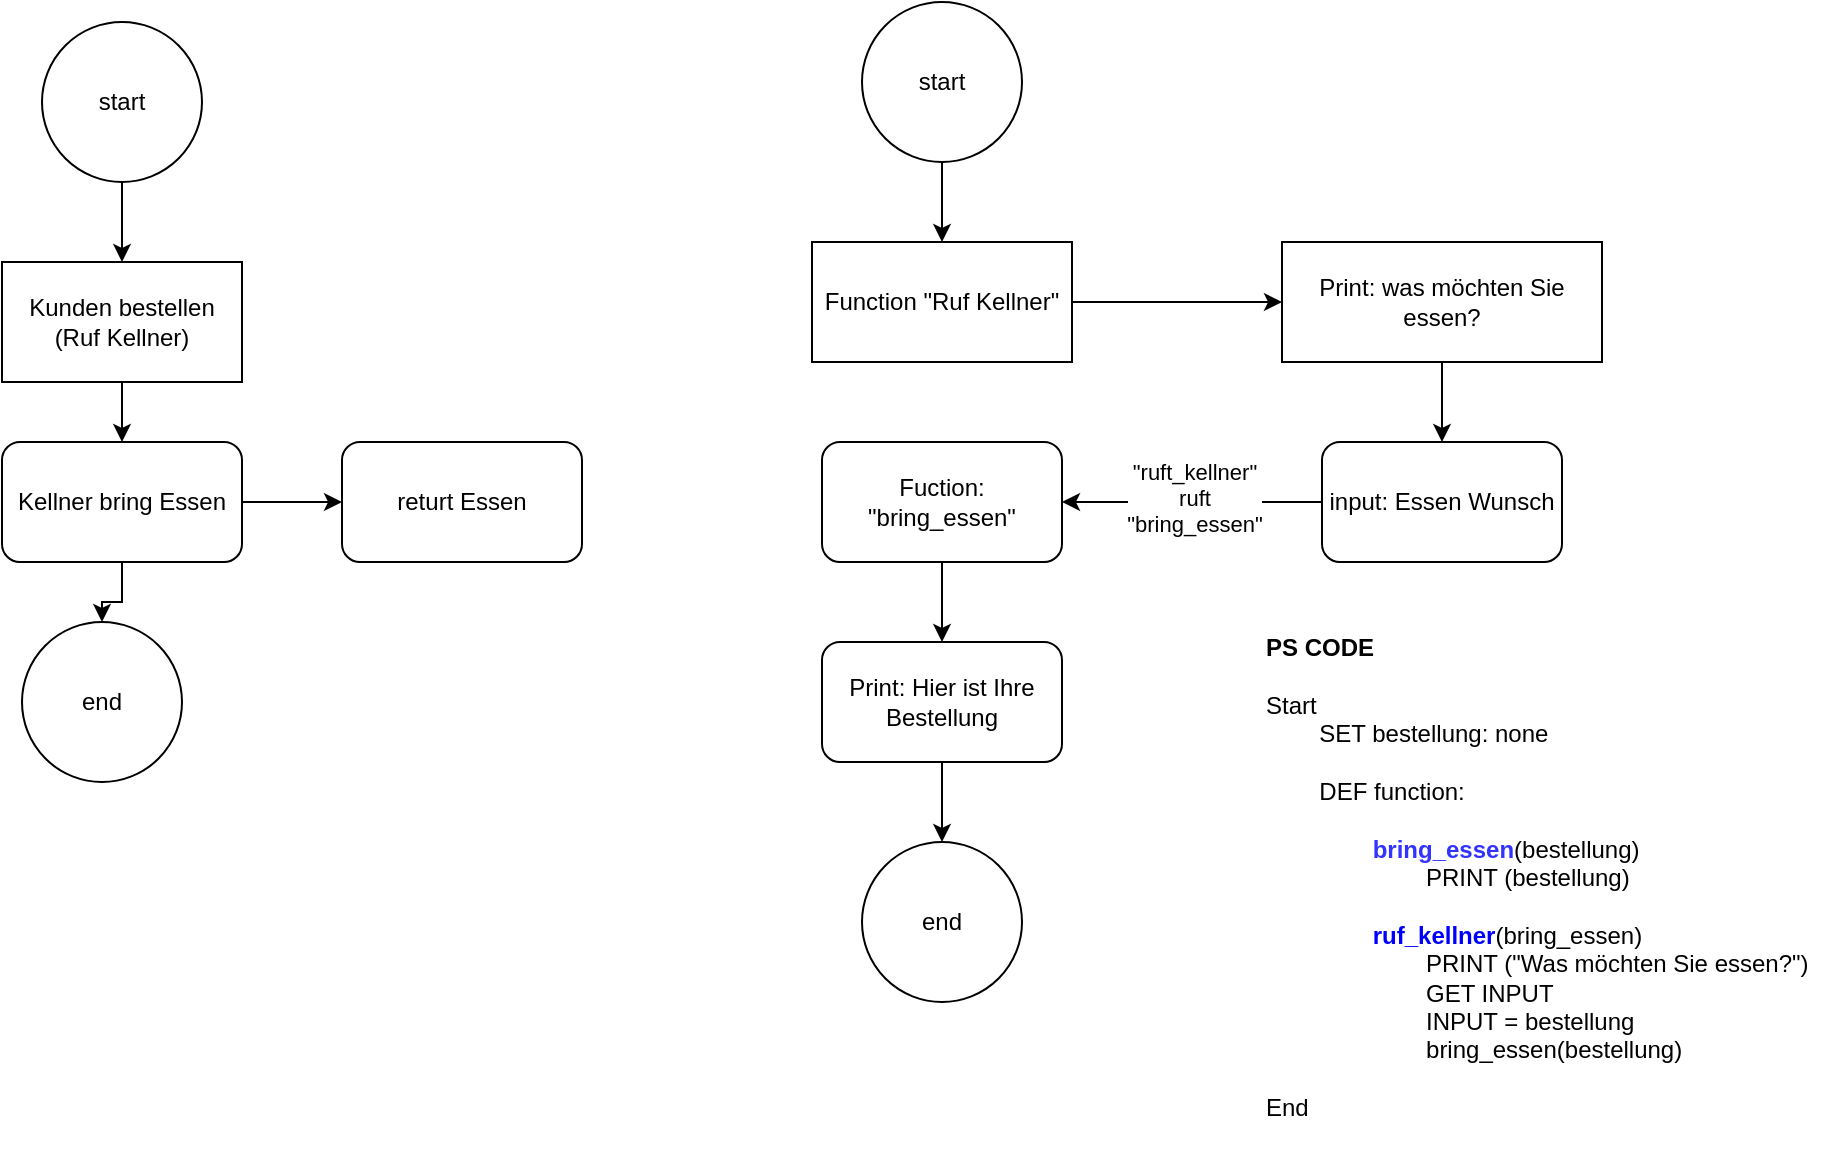 <mxfile version="28.1.2">
  <diagram name="Seite-1" id="9Dbbxya0M-MnKCTiXEJX">
    <mxGraphModel dx="815" dy="481" grid="1" gridSize="10" guides="1" tooltips="1" connect="1" arrows="1" fold="1" page="1" pageScale="1" pageWidth="827" pageHeight="1169" math="0" shadow="0">
      <root>
        <mxCell id="0" />
        <mxCell id="1" parent="0" />
        <mxCell id="TMmcUZ6crmV5W1IK5FNA-3" value="" style="edgeStyle=orthogonalEdgeStyle;rounded=0;orthogonalLoop=1;jettySize=auto;html=1;" edge="1" parent="1" source="TMmcUZ6crmV5W1IK5FNA-1" target="TMmcUZ6crmV5W1IK5FNA-2">
          <mxGeometry relative="1" as="geometry" />
        </mxCell>
        <mxCell id="TMmcUZ6crmV5W1IK5FNA-1" value="start" style="ellipse;whiteSpace=wrap;html=1;aspect=fixed;" vertex="1" parent="1">
          <mxGeometry x="80" y="40" width="80" height="80" as="geometry" />
        </mxCell>
        <mxCell id="TMmcUZ6crmV5W1IK5FNA-5" value="" style="edgeStyle=orthogonalEdgeStyle;rounded=0;orthogonalLoop=1;jettySize=auto;html=1;" edge="1" parent="1" source="TMmcUZ6crmV5W1IK5FNA-2" target="TMmcUZ6crmV5W1IK5FNA-4">
          <mxGeometry relative="1" as="geometry" />
        </mxCell>
        <mxCell id="TMmcUZ6crmV5W1IK5FNA-2" value="Kunden bestellen&lt;div&gt;(Ruf Kellner)&lt;/div&gt;" style="whiteSpace=wrap;html=1;" vertex="1" parent="1">
          <mxGeometry x="60" y="160" width="120" height="60" as="geometry" />
        </mxCell>
        <mxCell id="TMmcUZ6crmV5W1IK5FNA-7" value="" style="edgeStyle=orthogonalEdgeStyle;rounded=0;orthogonalLoop=1;jettySize=auto;html=1;" edge="1" parent="1" source="TMmcUZ6crmV5W1IK5FNA-4" target="TMmcUZ6crmV5W1IK5FNA-6">
          <mxGeometry relative="1" as="geometry" />
        </mxCell>
        <mxCell id="TMmcUZ6crmV5W1IK5FNA-9" value="" style="edgeStyle=orthogonalEdgeStyle;rounded=0;orthogonalLoop=1;jettySize=auto;html=1;" edge="1" parent="1" source="TMmcUZ6crmV5W1IK5FNA-4" target="TMmcUZ6crmV5W1IK5FNA-8">
          <mxGeometry relative="1" as="geometry" />
        </mxCell>
        <mxCell id="TMmcUZ6crmV5W1IK5FNA-4" value="Kellner bring Essen" style="rounded=1;whiteSpace=wrap;html=1;" vertex="1" parent="1">
          <mxGeometry x="60" y="250" width="120" height="60" as="geometry" />
        </mxCell>
        <mxCell id="TMmcUZ6crmV5W1IK5FNA-6" value="returt Essen" style="rounded=1;whiteSpace=wrap;html=1;" vertex="1" parent="1">
          <mxGeometry x="230" y="250" width="120" height="60" as="geometry" />
        </mxCell>
        <mxCell id="TMmcUZ6crmV5W1IK5FNA-8" value="end" style="ellipse;whiteSpace=wrap;html=1;rounded=1;" vertex="1" parent="1">
          <mxGeometry x="70" y="340" width="80" height="80" as="geometry" />
        </mxCell>
        <mxCell id="TMmcUZ6crmV5W1IK5FNA-12" value="" style="edgeStyle=orthogonalEdgeStyle;rounded=0;orthogonalLoop=1;jettySize=auto;html=1;" edge="1" parent="1" source="TMmcUZ6crmV5W1IK5FNA-10" target="TMmcUZ6crmV5W1IK5FNA-11">
          <mxGeometry relative="1" as="geometry" />
        </mxCell>
        <mxCell id="TMmcUZ6crmV5W1IK5FNA-10" value="start" style="ellipse;whiteSpace=wrap;html=1;aspect=fixed;" vertex="1" parent="1">
          <mxGeometry x="490" y="30" width="80" height="80" as="geometry" />
        </mxCell>
        <mxCell id="TMmcUZ6crmV5W1IK5FNA-32" value="" style="edgeStyle=orthogonalEdgeStyle;rounded=0;orthogonalLoop=1;jettySize=auto;html=1;" edge="1" parent="1" source="TMmcUZ6crmV5W1IK5FNA-11" target="TMmcUZ6crmV5W1IK5FNA-13">
          <mxGeometry relative="1" as="geometry" />
        </mxCell>
        <mxCell id="TMmcUZ6crmV5W1IK5FNA-11" value="Function &quot;Ruf Kellner&quot;" style="whiteSpace=wrap;html=1;" vertex="1" parent="1">
          <mxGeometry x="465" y="150" width="130" height="60" as="geometry" />
        </mxCell>
        <mxCell id="TMmcUZ6crmV5W1IK5FNA-16" value="" style="edgeStyle=orthogonalEdgeStyle;rounded=0;orthogonalLoop=1;jettySize=auto;html=1;" edge="1" parent="1" source="TMmcUZ6crmV5W1IK5FNA-13" target="TMmcUZ6crmV5W1IK5FNA-15">
          <mxGeometry relative="1" as="geometry" />
        </mxCell>
        <mxCell id="TMmcUZ6crmV5W1IK5FNA-13" value="Print: was möchten Sie essen?" style="whiteSpace=wrap;html=1;" vertex="1" parent="1">
          <mxGeometry x="700" y="150" width="160" height="60" as="geometry" />
        </mxCell>
        <mxCell id="TMmcUZ6crmV5W1IK5FNA-33" value="" style="edgeStyle=orthogonalEdgeStyle;rounded=0;orthogonalLoop=1;jettySize=auto;html=1;" edge="1" parent="1" source="TMmcUZ6crmV5W1IK5FNA-15" target="TMmcUZ6crmV5W1IK5FNA-27">
          <mxGeometry relative="1" as="geometry" />
        </mxCell>
        <mxCell id="TMmcUZ6crmV5W1IK5FNA-34" value="&quot;ruft_kellner&quot;&lt;div&gt;ruft&lt;/div&gt;&lt;div&gt;&quot;bring_essen&quot;&lt;/div&gt;" style="edgeLabel;html=1;align=center;verticalAlign=middle;resizable=0;points=[];" vertex="1" connectable="0" parent="TMmcUZ6crmV5W1IK5FNA-33">
          <mxGeometry x="-0.016" y="-2" relative="1" as="geometry">
            <mxPoint as="offset" />
          </mxGeometry>
        </mxCell>
        <mxCell id="TMmcUZ6crmV5W1IK5FNA-15" value="input: Essen Wunsch" style="rounded=1;whiteSpace=wrap;html=1;" vertex="1" parent="1">
          <mxGeometry x="720" y="250" width="120" height="60" as="geometry" />
        </mxCell>
        <mxCell id="TMmcUZ6crmV5W1IK5FNA-20" value="" style="edgeStyle=orthogonalEdgeStyle;rounded=0;orthogonalLoop=1;jettySize=auto;html=1;" edge="1" parent="1" source="TMmcUZ6crmV5W1IK5FNA-17" target="TMmcUZ6crmV5W1IK5FNA-19">
          <mxGeometry relative="1" as="geometry" />
        </mxCell>
        <mxCell id="TMmcUZ6crmV5W1IK5FNA-17" value="Print: Hier ist Ihre Bestellung" style="whiteSpace=wrap;html=1;rounded=1;" vertex="1" parent="1">
          <mxGeometry x="470" y="350" width="120" height="60" as="geometry" />
        </mxCell>
        <mxCell id="TMmcUZ6crmV5W1IK5FNA-19" value="end" style="ellipse;whiteSpace=wrap;html=1;rounded=1;" vertex="1" parent="1">
          <mxGeometry x="490" y="450" width="80" height="80" as="geometry" />
        </mxCell>
        <mxCell id="TMmcUZ6crmV5W1IK5FNA-21" value="&lt;b&gt;PS CODE&lt;/b&gt;&lt;div&gt;&lt;br&gt;&lt;/div&gt;&lt;div&gt;Start&lt;/div&gt;&lt;div&gt;&lt;span style=&quot;white-space: pre;&quot;&gt;&#x9;&lt;/span&gt;SET bestellung: none&lt;br&gt;&lt;/div&gt;&lt;div&gt;&lt;span style=&quot;white-space: pre;&quot;&gt;&#x9;&lt;/span&gt;&lt;/div&gt;&lt;div&gt;&lt;span style=&quot;white-space: pre;&quot;&gt;&#x9;&lt;/span&gt;DEF function:&lt;br&gt;&lt;/div&gt;&lt;div&gt;&lt;span style=&quot;white-space: pre;&quot;&gt;&#x9;&lt;/span&gt;&lt;span style=&quot;white-space: pre;&quot;&gt;&#x9;&lt;/span&gt;&lt;br&gt;&lt;/div&gt;&lt;div&gt;&lt;span style=&quot;white-space: pre;&quot;&gt;&#x9;&lt;/span&gt;&lt;span style=&quot;white-space: pre;&quot;&gt;&#x9;&lt;/span&gt;&lt;font style=&quot;color: rgb(51, 51, 255);&quot;&gt;&lt;b&gt;bring_essen&lt;/b&gt;&lt;/font&gt;(bestellung)&lt;br&gt;&lt;/div&gt;&lt;div&gt;&lt;span style=&quot;white-space: pre;&quot;&gt;&#x9;&lt;/span&gt;&lt;span style=&quot;white-space: pre;&quot;&gt;&#x9;&lt;/span&gt;&lt;span style=&quot;white-space: pre;&quot;&gt;&#x9;&lt;/span&gt;PRINT (bestellung)&lt;br&gt;&lt;/div&gt;&lt;div&gt;&lt;br&gt;&lt;/div&gt;&lt;div&gt;&lt;span style=&quot;white-space: pre;&quot;&gt;&#x9;&lt;/span&gt;&lt;span style=&quot;white-space: pre;&quot;&gt;&#x9;&lt;/span&gt;&lt;font style=&quot;color: rgb(0, 0, 255);&quot;&gt;&lt;b&gt;ruf_kellner&lt;/b&gt;&lt;/font&gt;(bring_essen)&lt;br&gt;&lt;/div&gt;&lt;div&gt;&lt;span style=&quot;white-space: pre;&quot;&gt;&#x9;&lt;/span&gt;&lt;span style=&quot;white-space: pre;&quot;&gt;&#x9;&lt;/span&gt;&lt;span style=&quot;white-space: pre;&quot;&gt;&#x9;&lt;/span&gt;PRINT (&quot;Was möchten Sie essen?&quot;)&lt;br&gt;&lt;/div&gt;&lt;div&gt;&lt;span style=&quot;white-space: pre;&quot;&gt;&#x9;&lt;/span&gt;&lt;span style=&quot;white-space: pre;&quot;&gt;&#x9;&lt;/span&gt;&lt;span style=&quot;white-space: pre;&quot;&gt;&#x9;&lt;/span&gt;GET INPUT&lt;br&gt;&lt;/div&gt;&lt;div&gt;&lt;span style=&quot;white-space: pre;&quot;&gt;&#x9;&lt;/span&gt;&lt;span style=&quot;white-space: pre;&quot;&gt;&#x9;&lt;/span&gt;&lt;span style=&quot;white-space: pre;&quot;&gt;&#x9;&lt;/span&gt;INPUT = bestellung&lt;br&gt;&lt;/div&gt;&lt;div&gt;&lt;span style=&quot;white-space: pre;&quot;&gt;&#x9;&lt;/span&gt;&lt;span style=&quot;white-space: pre;&quot;&gt;&#x9;&lt;/span&gt;&lt;span style=&quot;white-space: pre;&quot;&gt;&#x9;&lt;/span&gt;bring_essen(&lt;span style=&quot;background-color: transparent; color: light-dark(rgb(0, 0, 0), rgb(255, 255, 255));&quot;&gt;bestellung&lt;/span&gt;&lt;span style=&quot;background-color: transparent; color: light-dark(rgb(0, 0, 0), rgb(255, 255, 255));&quot;&gt;)&lt;/span&gt;&lt;/div&gt;&lt;div&gt;&lt;span style=&quot;background-color: transparent; color: light-dark(rgb(0, 0, 0), rgb(255, 255, 255));&quot;&gt;&lt;br&gt;&lt;/span&gt;&lt;/div&gt;&lt;div&gt;&lt;span style=&quot;background-color: transparent; color: light-dark(rgb(0, 0, 0), rgb(255, 255, 255));&quot;&gt;End&lt;/span&gt;&lt;/div&gt;&lt;div&gt;&lt;span style=&quot;background-color: transparent; color: light-dark(rgb(0, 0, 0), rgb(255, 255, 255));&quot;&gt;&lt;br&gt;&lt;/span&gt;&lt;/div&gt;" style="text;html=1;align=left;verticalAlign=middle;resizable=0;points=[];autosize=1;strokeColor=none;fillColor=none;" vertex="1" parent="1">
          <mxGeometry x="690" y="340" width="290" height="270" as="geometry" />
        </mxCell>
        <mxCell id="TMmcUZ6crmV5W1IK5FNA-29" value="" style="edgeStyle=orthogonalEdgeStyle;rounded=0;orthogonalLoop=1;jettySize=auto;html=1;" edge="1" parent="1" source="TMmcUZ6crmV5W1IK5FNA-27" target="TMmcUZ6crmV5W1IK5FNA-17">
          <mxGeometry relative="1" as="geometry" />
        </mxCell>
        <mxCell id="TMmcUZ6crmV5W1IK5FNA-27" value="Fuction: &quot;bring_essen&quot;" style="rounded=1;whiteSpace=wrap;html=1;" vertex="1" parent="1">
          <mxGeometry x="470" y="250" width="120" height="60" as="geometry" />
        </mxCell>
      </root>
    </mxGraphModel>
  </diagram>
</mxfile>
